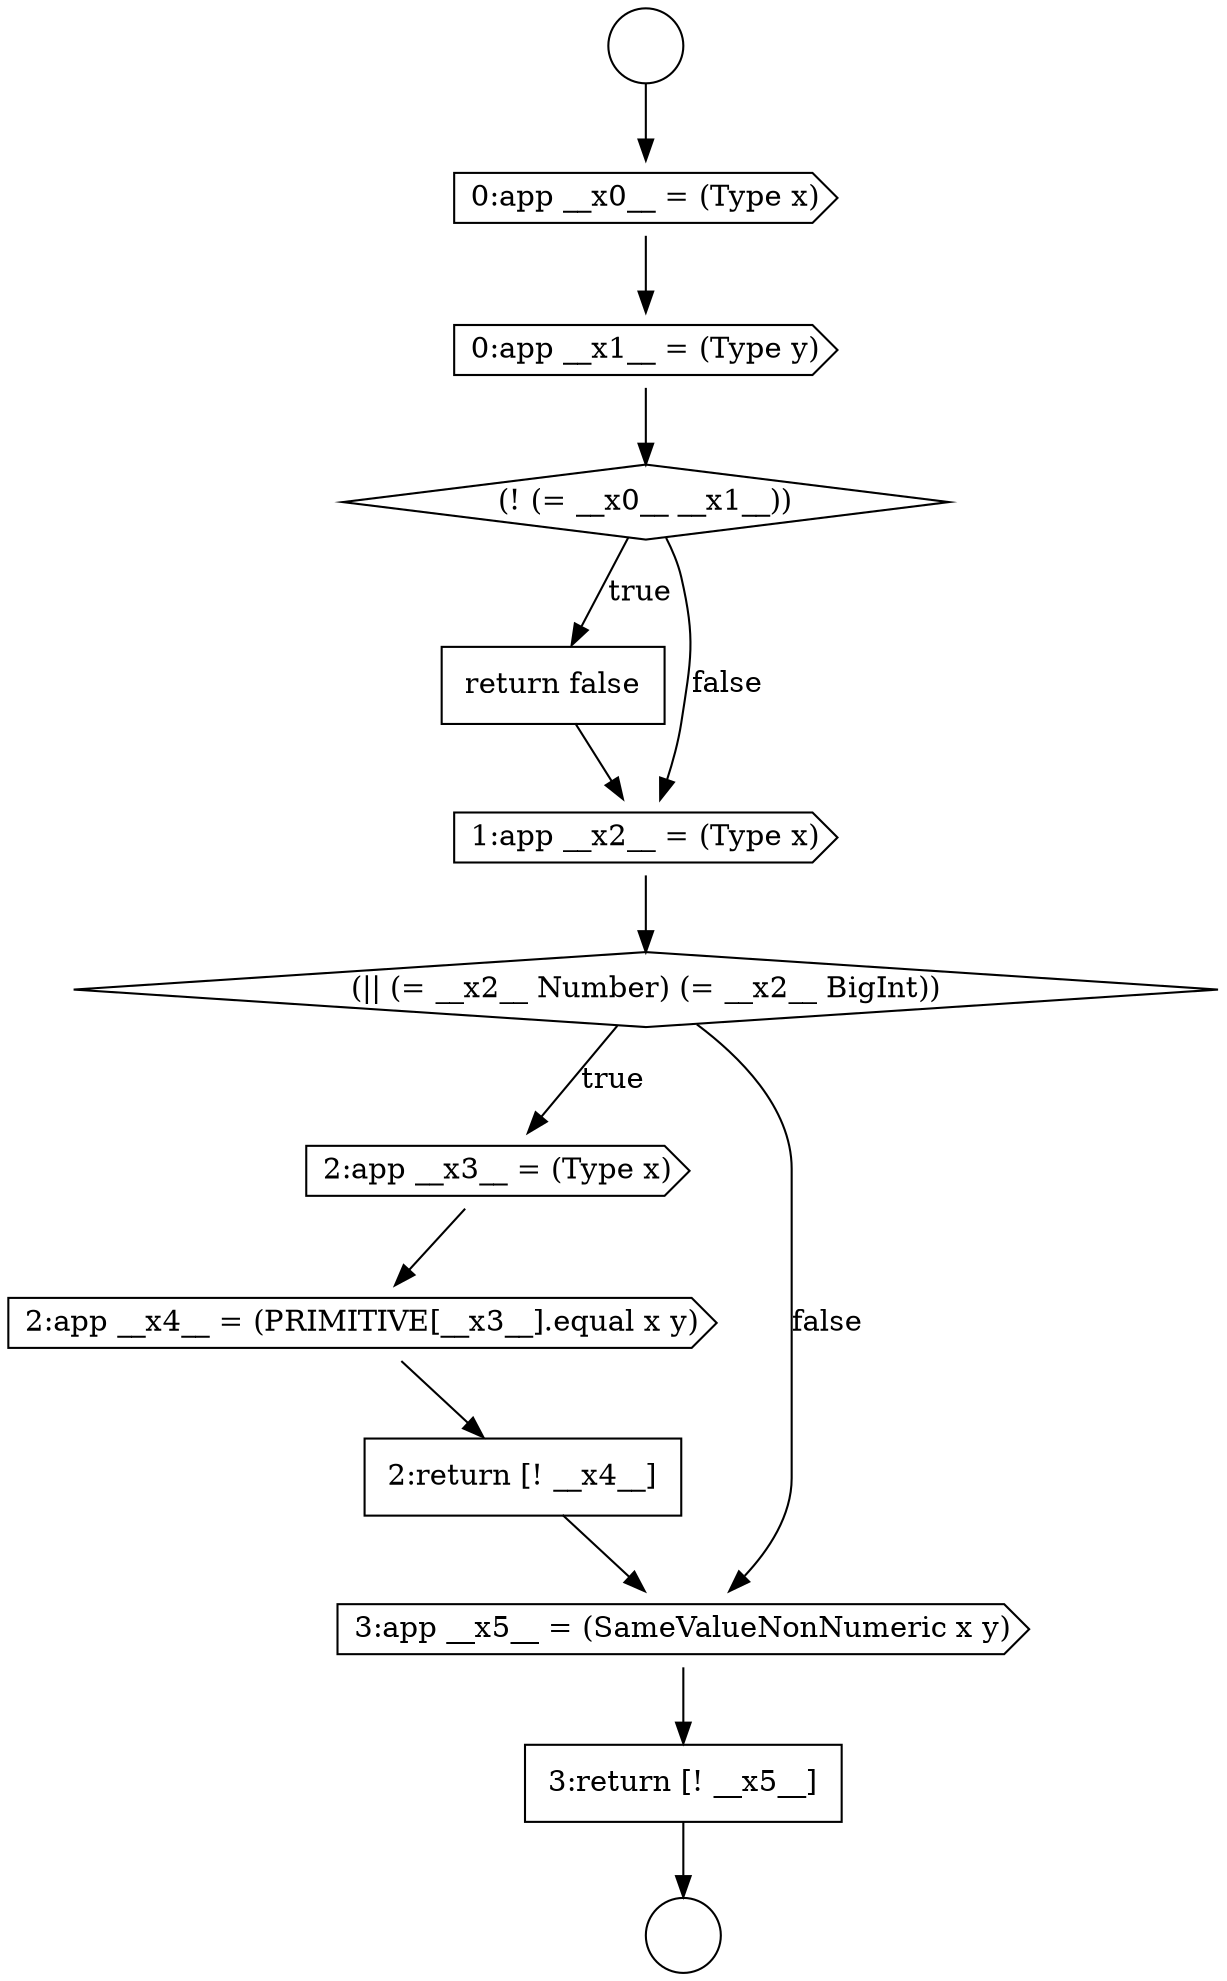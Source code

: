 digraph {
  node1041 [shape=cds, label=<<font color="black">0:app __x0__ = (Type x)</font>> color="black" fillcolor="white" style=filled]
  node1046 [shape=diamond, label=<<font color="black">(|| (= __x2__ Number) (= __x2__ BigInt))</font>> color="black" fillcolor="white" style=filled]
  node1047 [shape=cds, label=<<font color="black">2:app __x3__ = (Type x)</font>> color="black" fillcolor="white" style=filled]
  node1042 [shape=cds, label=<<font color="black">0:app __x1__ = (Type y)</font>> color="black" fillcolor="white" style=filled]
  node1039 [shape=circle label=" " color="black" fillcolor="white" style=filled]
  node1050 [shape=cds, label=<<font color="black">3:app __x5__ = (SameValueNonNumeric x y)</font>> color="black" fillcolor="white" style=filled]
  node1044 [shape=none, margin=0, label=<<font color="black">
    <table border="0" cellborder="1" cellspacing="0" cellpadding="10">
      <tr><td align="left">return false</td></tr>
    </table>
  </font>> color="black" fillcolor="white" style=filled]
  node1049 [shape=none, margin=0, label=<<font color="black">
    <table border="0" cellborder="1" cellspacing="0" cellpadding="10">
      <tr><td align="left">2:return [! __x4__]</td></tr>
    </table>
  </font>> color="black" fillcolor="white" style=filled]
  node1045 [shape=cds, label=<<font color="black">1:app __x2__ = (Type x)</font>> color="black" fillcolor="white" style=filled]
  node1040 [shape=circle label=" " color="black" fillcolor="white" style=filled]
  node1051 [shape=none, margin=0, label=<<font color="black">
    <table border="0" cellborder="1" cellspacing="0" cellpadding="10">
      <tr><td align="left">3:return [! __x5__]</td></tr>
    </table>
  </font>> color="black" fillcolor="white" style=filled]
  node1048 [shape=cds, label=<<font color="black">2:app __x4__ = (PRIMITIVE[__x3__].equal x y)</font>> color="black" fillcolor="white" style=filled]
  node1043 [shape=diamond, label=<<font color="black">(! (= __x0__ __x1__))</font>> color="black" fillcolor="white" style=filled]
  node1039 -> node1041 [ color="black"]
  node1047 -> node1048 [ color="black"]
  node1051 -> node1040 [ color="black"]
  node1041 -> node1042 [ color="black"]
  node1042 -> node1043 [ color="black"]
  node1044 -> node1045 [ color="black"]
  node1046 -> node1047 [label=<<font color="black">true</font>> color="black"]
  node1046 -> node1050 [label=<<font color="black">false</font>> color="black"]
  node1048 -> node1049 [ color="black"]
  node1045 -> node1046 [ color="black"]
  node1050 -> node1051 [ color="black"]
  node1043 -> node1044 [label=<<font color="black">true</font>> color="black"]
  node1043 -> node1045 [label=<<font color="black">false</font>> color="black"]
  node1049 -> node1050 [ color="black"]
}

